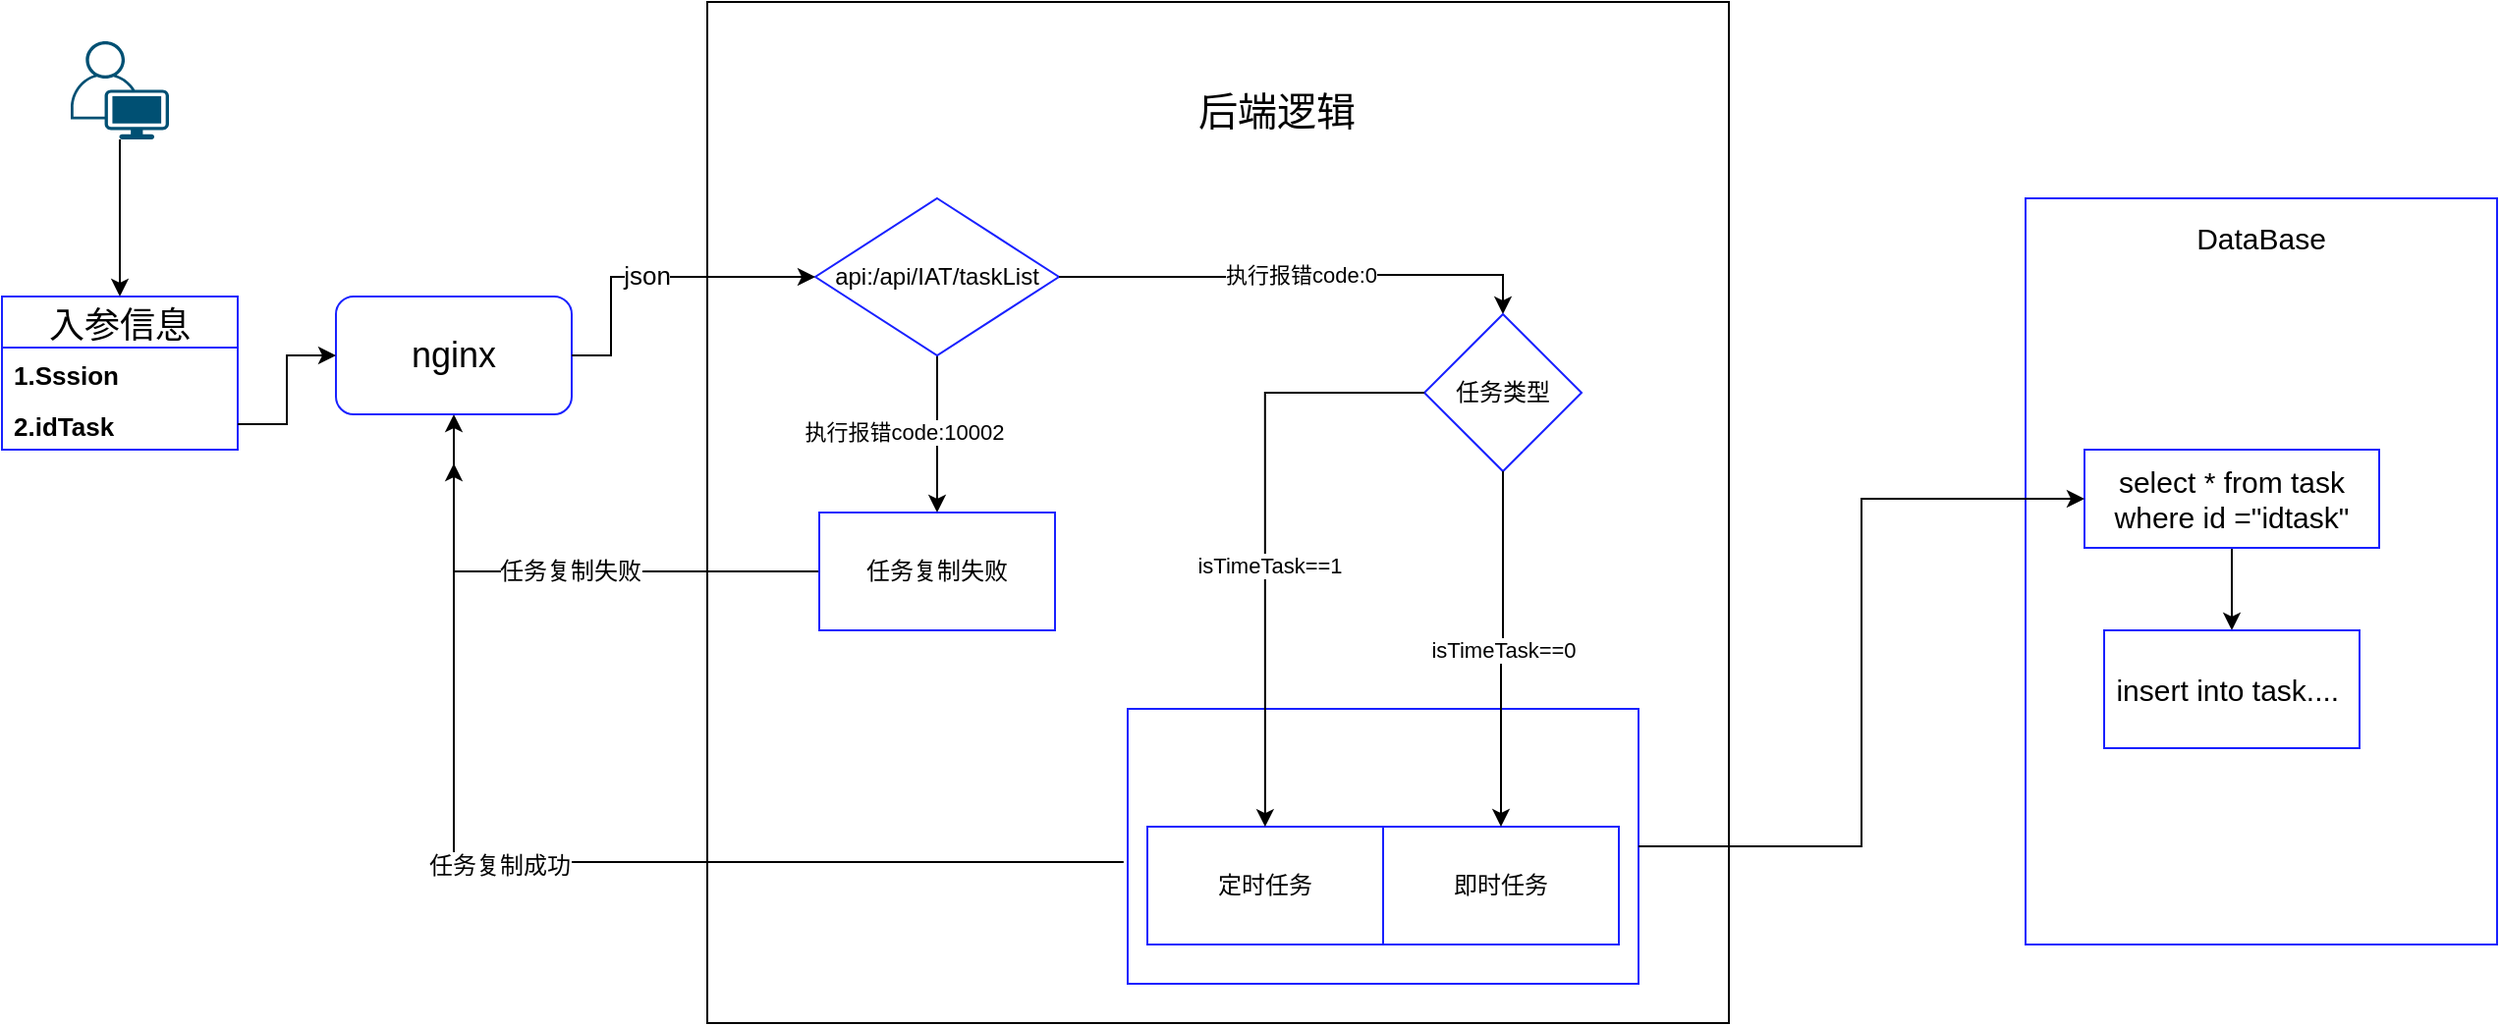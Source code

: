 <mxfile version="14.9.5" type="github">
  <diagram id="C5RBs43oDa-KdzZeNtuy" name="Page-1">
    <mxGraphModel dx="1374" dy="794" grid="1" gridSize="10" guides="1" tooltips="1" connect="1" arrows="1" fold="1" page="1" pageScale="1" pageWidth="827" pageHeight="1169" math="0" shadow="0">
      <root>
        <mxCell id="WIyWlLk6GJQsqaUBKTNV-0" />
        <mxCell id="WIyWlLk6GJQsqaUBKTNV-1" parent="WIyWlLk6GJQsqaUBKTNV-0" />
        <mxCell id="WIyWlLk6GJQsqaUBKTNV-2" value="" style="rounded=0;html=1;jettySize=auto;orthogonalLoop=1;fontSize=11;endArrow=block;endFill=0;endSize=8;strokeWidth=1;shadow=0;labelBackgroundColor=none;edgeStyle=orthogonalEdgeStyle;" parent="WIyWlLk6GJQsqaUBKTNV-1" target="WIyWlLk6GJQsqaUBKTNV-6" edge="1">
          <mxGeometry relative="1" as="geometry">
            <mxPoint x="498" y="120" as="sourcePoint" />
          </mxGeometry>
        </mxCell>
        <mxCell id="WIyWlLk6GJQsqaUBKTNV-4" value="Yes" style="rounded=0;html=1;jettySize=auto;orthogonalLoop=1;fontSize=11;endArrow=block;endFill=0;endSize=8;strokeWidth=1;shadow=0;labelBackgroundColor=none;edgeStyle=orthogonalEdgeStyle;" parent="WIyWlLk6GJQsqaUBKTNV-1" source="WIyWlLk6GJQsqaUBKTNV-6" edge="1">
          <mxGeometry y="20" relative="1" as="geometry">
            <mxPoint as="offset" />
            <mxPoint x="498" y="290" as="targetPoint" />
          </mxGeometry>
        </mxCell>
        <mxCell id="WIyWlLk6GJQsqaUBKTNV-5" value="No" style="edgeStyle=orthogonalEdgeStyle;rounded=0;html=1;jettySize=auto;orthogonalLoop=1;fontSize=11;endArrow=block;endFill=0;endSize=8;strokeWidth=1;shadow=0;labelBackgroundColor=none;" parent="WIyWlLk6GJQsqaUBKTNV-1" target="WIyWlLk6GJQsqaUBKTNV-7" edge="1">
          <mxGeometry y="10" relative="1" as="geometry">
            <mxPoint as="offset" />
            <mxPoint x="548" y="210" as="sourcePoint" />
          </mxGeometry>
        </mxCell>
        <mxCell id="WIyWlLk6GJQsqaUBKTNV-9" value="Yes" style="edgeStyle=orthogonalEdgeStyle;rounded=0;html=1;jettySize=auto;orthogonalLoop=1;fontSize=11;endArrow=block;endFill=0;endSize=8;strokeWidth=1;shadow=0;labelBackgroundColor=none;" parent="WIyWlLk6GJQsqaUBKTNV-1" target="WIyWlLk6GJQsqaUBKTNV-12" edge="1">
          <mxGeometry y="10" relative="1" as="geometry">
            <mxPoint as="offset" />
            <mxPoint x="548" y="330" as="sourcePoint" />
          </mxGeometry>
        </mxCell>
        <mxCell id="L-YuUdRwGQFwqvVQeacU-57" value="" style="edgeStyle=orthogonalEdgeStyle;rounded=0;orthogonalLoop=1;jettySize=auto;html=1;fontSize=13;entryX=0.5;entryY=0;entryDx=0;entryDy=0;" edge="1" parent="WIyWlLk6GJQsqaUBKTNV-1" source="L-YuUdRwGQFwqvVQeacU-0" target="L-YuUdRwGQFwqvVQeacU-51">
          <mxGeometry relative="1" as="geometry" />
        </mxCell>
        <mxCell id="L-YuUdRwGQFwqvVQeacU-0" value="" style="points=[[0.35,0,0],[0.98,0.51,0],[1,0.71,0],[0.67,1,0],[0,0.795,0],[0,0.65,0]];verticalLabelPosition=bottom;html=1;verticalAlign=top;aspect=fixed;align=center;pointerEvents=1;shape=mxgraph.cisco19.user;fillColor=#005073;strokeColor=none;" vertex="1" parent="WIyWlLk6GJQsqaUBKTNV-1">
          <mxGeometry x="55" y="30" width="50" height="50" as="geometry" />
        </mxCell>
        <mxCell id="L-YuUdRwGQFwqvVQeacU-3" value="" style="whiteSpace=wrap;html=1;aspect=fixed;" vertex="1" parent="WIyWlLk6GJQsqaUBKTNV-1">
          <mxGeometry x="379" y="10" width="520" height="520" as="geometry" />
        </mxCell>
        <mxCell id="L-YuUdRwGQFwqvVQeacU-21" value="执行报错code:10002" style="edgeStyle=orthogonalEdgeStyle;rounded=0;orthogonalLoop=1;jettySize=auto;html=1;exitX=0.5;exitY=1;exitDx=0;exitDy=0;entryX=0.5;entryY=0;entryDx=0;entryDy=0;" edge="1" parent="WIyWlLk6GJQsqaUBKTNV-1" source="L-YuUdRwGQFwqvVQeacU-22" target="L-YuUdRwGQFwqvVQeacU-13">
          <mxGeometry x="-0.024" y="-17" relative="1" as="geometry">
            <mxPoint x="432" y="190" as="sourcePoint" />
            <mxPoint x="496" y="260" as="targetPoint" />
            <Array as="points" />
            <mxPoint as="offset" />
          </mxGeometry>
        </mxCell>
        <mxCell id="L-YuUdRwGQFwqvVQeacU-45" value="" style="edgeStyle=orthogonalEdgeStyle;rounded=0;orthogonalLoop=1;jettySize=auto;html=1;fontSize=20;" edge="1" parent="WIyWlLk6GJQsqaUBKTNV-1" source="L-YuUdRwGQFwqvVQeacU-13">
          <mxGeometry relative="1" as="geometry">
            <mxPoint x="250" y="245" as="targetPoint" />
            <Array as="points">
              <mxPoint x="250" y="300" />
              <mxPoint x="250" y="245" />
            </Array>
          </mxGeometry>
        </mxCell>
        <mxCell id="L-YuUdRwGQFwqvVQeacU-46" value="任务复制失败" style="edgeLabel;html=1;align=center;verticalAlign=middle;resizable=0;points=[];fontSize=12;" vertex="1" connectable="0" parent="L-YuUdRwGQFwqvVQeacU-45">
          <mxGeometry x="-0.057" y="-2" relative="1" as="geometry">
            <mxPoint x="-14" y="2" as="offset" />
          </mxGeometry>
        </mxCell>
        <mxCell id="L-YuUdRwGQFwqvVQeacU-13" value="任务复制失败" style="whiteSpace=wrap;html=1;rounded=0;strokeColor=#1921FF;" vertex="1" parent="WIyWlLk6GJQsqaUBKTNV-1">
          <mxGeometry x="436" y="270" width="120" height="60" as="geometry" />
        </mxCell>
        <mxCell id="L-YuUdRwGQFwqvVQeacU-22" value="&lt;span&gt;api:/api/IAT/taskList&lt;/span&gt;" style="rhombus;whiteSpace=wrap;html=1;strokeColor=#1921FF;" vertex="1" parent="WIyWlLk6GJQsqaUBKTNV-1">
          <mxGeometry x="434" y="110" width="124" height="80" as="geometry" />
        </mxCell>
        <mxCell id="L-YuUdRwGQFwqvVQeacU-23" value="执行报错code:0" style="edgeStyle=orthogonalEdgeStyle;rounded=0;orthogonalLoop=1;jettySize=auto;html=1;exitX=1;exitY=0.5;exitDx=0;exitDy=0;entryX=0.5;entryY=0;entryDx=0;entryDy=0;" edge="1" parent="WIyWlLk6GJQsqaUBKTNV-1" source="L-YuUdRwGQFwqvVQeacU-22" target="L-YuUdRwGQFwqvVQeacU-25">
          <mxGeometry relative="1" as="geometry">
            <mxPoint x="628" y="200" as="sourcePoint" />
            <mxPoint x="628" y="282" as="targetPoint" />
            <Array as="points" />
          </mxGeometry>
        </mxCell>
        <mxCell id="L-YuUdRwGQFwqvVQeacU-25" value="任务类型" style="rhombus;whiteSpace=wrap;html=1;strokeColor=#1921FF;" vertex="1" parent="WIyWlLk6GJQsqaUBKTNV-1">
          <mxGeometry x="744" y="169" width="80" height="80" as="geometry" />
        </mxCell>
        <mxCell id="L-YuUdRwGQFwqvVQeacU-34" value="后端逻辑" style="text;html=1;strokeColor=none;fillColor=none;align=center;verticalAlign=middle;whiteSpace=wrap;rounded=0;fontSize=20;" vertex="1" parent="WIyWlLk6GJQsqaUBKTNV-1">
          <mxGeometry x="614" y="50" width="110" height="30" as="geometry" />
        </mxCell>
        <mxCell id="L-YuUdRwGQFwqvVQeacU-35" value="" style="rounded=0;whiteSpace=wrap;html=1;strokeColor=#1921FF;" vertex="1" parent="WIyWlLk6GJQsqaUBKTNV-1">
          <mxGeometry x="593" y="370" width="260" height="140" as="geometry" />
        </mxCell>
        <mxCell id="L-YuUdRwGQFwqvVQeacU-36" value="即时任务" style="whiteSpace=wrap;html=1;strokeColor=#1921FF;" vertex="1" parent="WIyWlLk6GJQsqaUBKTNV-1">
          <mxGeometry x="723" y="430" width="120" height="60" as="geometry" />
        </mxCell>
        <mxCell id="L-YuUdRwGQFwqvVQeacU-37" value="定时任务" style="whiteSpace=wrap;html=1;strokeColor=#1921FF;" vertex="1" parent="WIyWlLk6GJQsqaUBKTNV-1">
          <mxGeometry x="603" y="430" width="120" height="60" as="geometry" />
        </mxCell>
        <mxCell id="L-YuUdRwGQFwqvVQeacU-38" style="edgeStyle=orthogonalEdgeStyle;rounded=0;orthogonalLoop=1;jettySize=auto;html=1;entryX=0.269;entryY=0.429;entryDx=0;entryDy=0;entryPerimeter=0;" edge="1" parent="WIyWlLk6GJQsqaUBKTNV-1" source="L-YuUdRwGQFwqvVQeacU-25" target="L-YuUdRwGQFwqvVQeacU-35">
          <mxGeometry relative="1" as="geometry">
            <Array as="points">
              <mxPoint x="663" y="209" />
            </Array>
          </mxGeometry>
        </mxCell>
        <mxCell id="L-YuUdRwGQFwqvVQeacU-39" value="isTimeTask==1" style="edgeLabel;html=1;align=center;verticalAlign=middle;resizable=0;points=[];" vertex="1" connectable="0" parent="L-YuUdRwGQFwqvVQeacU-38">
          <mxGeometry x="0.119" y="2" relative="1" as="geometry">
            <mxPoint as="offset" />
          </mxGeometry>
        </mxCell>
        <mxCell id="L-YuUdRwGQFwqvVQeacU-31" value="isTimeTask==0" style="edgeStyle=orthogonalEdgeStyle;rounded=0;orthogonalLoop=1;jettySize=auto;html=1;" edge="1" parent="WIyWlLk6GJQsqaUBKTNV-1" source="L-YuUdRwGQFwqvVQeacU-25" target="L-YuUdRwGQFwqvVQeacU-36">
          <mxGeometry relative="1" as="geometry">
            <mxPoint x="774" y="340" as="targetPoint" />
          </mxGeometry>
        </mxCell>
        <mxCell id="L-YuUdRwGQFwqvVQeacU-40" style="edgeStyle=orthogonalEdgeStyle;rounded=0;orthogonalLoop=1;jettySize=auto;html=1;exitX=-0.008;exitY=0.557;exitDx=0;exitDy=0;exitPerimeter=0;entryX=0.5;entryY=1;entryDx=0;entryDy=0;entryPerimeter=0;" edge="1" parent="WIyWlLk6GJQsqaUBKTNV-1" source="L-YuUdRwGQFwqvVQeacU-35" target="L-YuUdRwGQFwqvVQeacU-50">
          <mxGeometry relative="1" as="geometry">
            <mxPoint x="630" y="219" as="sourcePoint" />
            <mxPoint x="180" y="230" as="targetPoint" />
            <Array as="points">
              <mxPoint x="250" y="448" />
            </Array>
          </mxGeometry>
        </mxCell>
        <mxCell id="L-YuUdRwGQFwqvVQeacU-41" value="任务复制成功" style="edgeLabel;html=1;align=center;verticalAlign=middle;resizable=0;points=[];fontSize=12;" vertex="1" connectable="0" parent="L-YuUdRwGQFwqvVQeacU-40">
          <mxGeometry x="0.119" y="2" relative="1" as="geometry">
            <mxPoint as="offset" />
          </mxGeometry>
        </mxCell>
        <mxCell id="L-YuUdRwGQFwqvVQeacU-50" value="nginx" style="rounded=1;whiteSpace=wrap;html=1;fontSize=18;strokeColor=#1921FF;" vertex="1" parent="WIyWlLk6GJQsqaUBKTNV-1">
          <mxGeometry x="190" y="160" width="120" height="60" as="geometry" />
        </mxCell>
        <mxCell id="L-YuUdRwGQFwqvVQeacU-49" value="" style="edgeStyle=orthogonalEdgeStyle;rounded=0;orthogonalLoop=1;jettySize=auto;html=1;fontSize=12;entryX=0;entryY=0.5;entryDx=0;entryDy=0;exitX=1;exitY=0.5;exitDx=0;exitDy=0;" edge="1" parent="WIyWlLk6GJQsqaUBKTNV-1" source="L-YuUdRwGQFwqvVQeacU-50" target="L-YuUdRwGQFwqvVQeacU-22">
          <mxGeometry relative="1" as="geometry">
            <mxPoint x="240" y="185" as="sourcePoint" />
            <Array as="points">
              <mxPoint x="330" y="190" />
              <mxPoint x="330" y="150" />
            </Array>
          </mxGeometry>
        </mxCell>
        <mxCell id="L-YuUdRwGQFwqvVQeacU-58" value="json" style="edgeLabel;html=1;align=center;verticalAlign=middle;resizable=0;points=[];fontSize=13;" vertex="1" connectable="0" parent="L-YuUdRwGQFwqvVQeacU-49">
          <mxGeometry x="-0.049" y="1" relative="1" as="geometry">
            <mxPoint as="offset" />
          </mxGeometry>
        </mxCell>
        <mxCell id="L-YuUdRwGQFwqvVQeacU-51" value="入参信息" style="swimlane;fontStyle=0;childLayout=stackLayout;horizontal=1;startSize=26;horizontalStack=0;resizeParent=1;resizeParentMax=0;resizeLast=0;collapsible=1;marginBottom=0;fontSize=18;strokeColor=#1921FF;" vertex="1" parent="WIyWlLk6GJQsqaUBKTNV-1">
          <mxGeometry x="20" y="160" width="120" height="78" as="geometry" />
        </mxCell>
        <mxCell id="L-YuUdRwGQFwqvVQeacU-52" value="1.Sssion" style="text;strokeColor=none;fillColor=none;align=left;verticalAlign=top;spacingLeft=4;spacingRight=4;overflow=hidden;rotatable=0;points=[[0,0.5],[1,0.5]];portConstraint=eastwest;fontSize=13;fontStyle=1" vertex="1" parent="L-YuUdRwGQFwqvVQeacU-51">
          <mxGeometry y="26" width="120" height="26" as="geometry" />
        </mxCell>
        <mxCell id="L-YuUdRwGQFwqvVQeacU-53" value="2.idTask" style="text;strokeColor=none;fillColor=none;align=left;verticalAlign=top;spacingLeft=4;spacingRight=4;overflow=hidden;rotatable=0;points=[[0,0.5],[1,0.5]];portConstraint=eastwest;fontStyle=1;fontSize=13;" vertex="1" parent="L-YuUdRwGQFwqvVQeacU-51">
          <mxGeometry y="52" width="120" height="26" as="geometry" />
        </mxCell>
        <mxCell id="L-YuUdRwGQFwqvVQeacU-56" style="edgeStyle=orthogonalEdgeStyle;rounded=0;orthogonalLoop=1;jettySize=auto;html=1;entryX=0;entryY=0.5;entryDx=0;entryDy=0;fontSize=18;" edge="1" parent="WIyWlLk6GJQsqaUBKTNV-1" source="L-YuUdRwGQFwqvVQeacU-53" target="L-YuUdRwGQFwqvVQeacU-50">
          <mxGeometry relative="1" as="geometry" />
        </mxCell>
        <mxCell id="L-YuUdRwGQFwqvVQeacU-59" value="" style="rounded=0;whiteSpace=wrap;html=1;strokeColor=#1921FF;" vertex="1" parent="WIyWlLk6GJQsqaUBKTNV-1">
          <mxGeometry x="1050" y="110" width="240" height="380" as="geometry" />
        </mxCell>
        <mxCell id="L-YuUdRwGQFwqvVQeacU-61" value="DataBase" style="text;html=1;strokeColor=none;fillColor=none;align=center;verticalAlign=middle;whiteSpace=wrap;rounded=0;fontSize=15;" vertex="1" parent="WIyWlLk6GJQsqaUBKTNV-1">
          <mxGeometry x="1150" y="120" width="40" height="20" as="geometry" />
        </mxCell>
        <mxCell id="L-YuUdRwGQFwqvVQeacU-65" value="" style="edgeStyle=orthogonalEdgeStyle;rounded=0;orthogonalLoop=1;jettySize=auto;html=1;fontSize=15;" edge="1" parent="WIyWlLk6GJQsqaUBKTNV-1" source="L-YuUdRwGQFwqvVQeacU-63" target="L-YuUdRwGQFwqvVQeacU-64">
          <mxGeometry relative="1" as="geometry" />
        </mxCell>
        <mxCell id="L-YuUdRwGQFwqvVQeacU-63" value="select * from task where id =&quot;idtask&quot;" style="rounded=0;whiteSpace=wrap;html=1;fontSize=15;strokeColor=#1921FF;" vertex="1" parent="WIyWlLk6GJQsqaUBKTNV-1">
          <mxGeometry x="1080" y="238" width="150" height="50" as="geometry" />
        </mxCell>
        <mxCell id="L-YuUdRwGQFwqvVQeacU-60" value="" style="edgeStyle=orthogonalEdgeStyle;rounded=0;orthogonalLoop=1;jettySize=auto;html=1;fontSize=13;entryX=0;entryY=0.5;entryDx=0;entryDy=0;" edge="1" parent="WIyWlLk6GJQsqaUBKTNV-1" source="L-YuUdRwGQFwqvVQeacU-35" target="L-YuUdRwGQFwqvVQeacU-63">
          <mxGeometry relative="1" as="geometry" />
        </mxCell>
        <mxCell id="L-YuUdRwGQFwqvVQeacU-64" value="insert into task....&amp;nbsp;" style="whiteSpace=wrap;html=1;rounded=0;fontSize=15;strokeColor=#1921FF;" vertex="1" parent="WIyWlLk6GJQsqaUBKTNV-1">
          <mxGeometry x="1090" y="330" width="130" height="60" as="geometry" />
        </mxCell>
      </root>
    </mxGraphModel>
  </diagram>
</mxfile>
